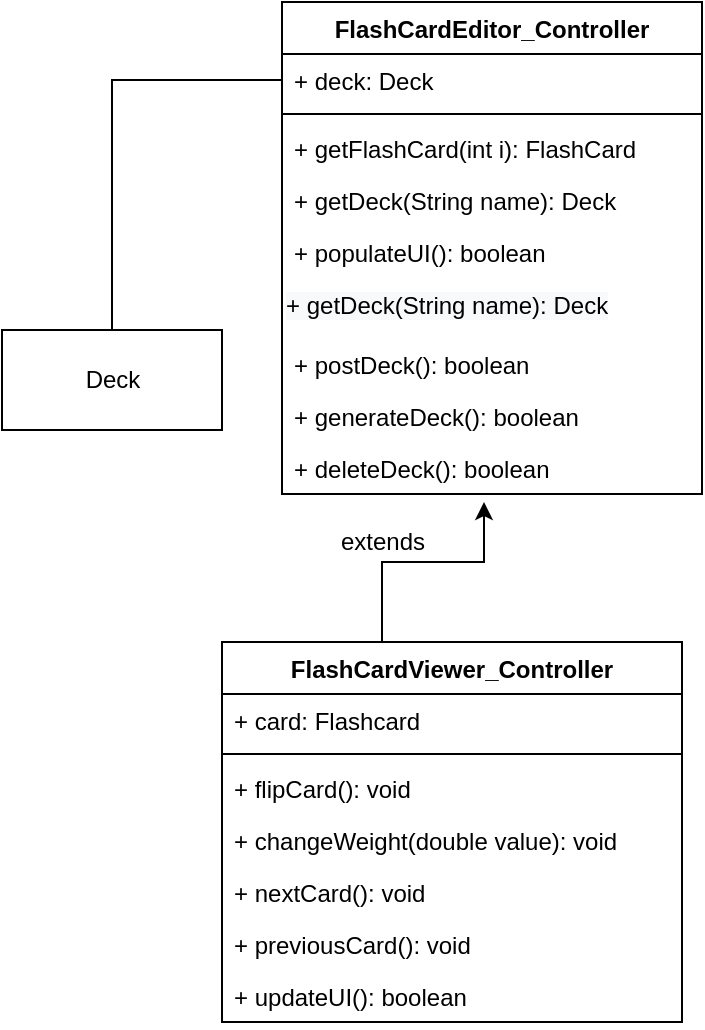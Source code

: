 <mxfile version="16.6.2" type="github">
  <diagram id="elvn8Hzt9P5WBGd0kDTy" name="Page-1">
    <mxGraphModel dx="489" dy="302" grid="1" gridSize="10" guides="1" tooltips="1" connect="1" arrows="1" fold="1" page="1" pageScale="1" pageWidth="850" pageHeight="1100" math="0" shadow="0">
      <root>
        <mxCell id="0" />
        <mxCell id="1" parent="0" />
        <mxCell id="rb5XdnezUc4lhC5h1k2g-1" value="FlashCardEditor_Controller" style="swimlane;fontStyle=1;align=center;verticalAlign=top;childLayout=stackLayout;horizontal=1;startSize=26;horizontalStack=0;resizeParent=1;resizeParentMax=0;resizeLast=0;collapsible=1;marginBottom=0;" parent="1" vertex="1">
          <mxGeometry x="150" y="30" width="210" height="246" as="geometry" />
        </mxCell>
        <mxCell id="rb5XdnezUc4lhC5h1k2g-2" value="+ deck: Deck" style="text;strokeColor=none;fillColor=none;align=left;verticalAlign=top;spacingLeft=4;spacingRight=4;overflow=hidden;rotatable=0;points=[[0,0.5],[1,0.5]];portConstraint=eastwest;" parent="rb5XdnezUc4lhC5h1k2g-1" vertex="1">
          <mxGeometry y="26" width="210" height="26" as="geometry" />
        </mxCell>
        <mxCell id="rb5XdnezUc4lhC5h1k2g-3" value="" style="line;strokeWidth=1;fillColor=none;align=left;verticalAlign=middle;spacingTop=-1;spacingLeft=3;spacingRight=3;rotatable=0;labelPosition=right;points=[];portConstraint=eastwest;" parent="rb5XdnezUc4lhC5h1k2g-1" vertex="1">
          <mxGeometry y="52" width="210" height="8" as="geometry" />
        </mxCell>
        <mxCell id="rb5XdnezUc4lhC5h1k2g-4" value="+ getFlashCard(int i): FlashCard" style="text;strokeColor=none;fillColor=none;align=left;verticalAlign=top;spacingLeft=4;spacingRight=4;overflow=hidden;rotatable=0;points=[[0,0.5],[1,0.5]];portConstraint=eastwest;" parent="rb5XdnezUc4lhC5h1k2g-1" vertex="1">
          <mxGeometry y="60" width="210" height="26" as="geometry" />
        </mxCell>
        <mxCell id="rb5XdnezUc4lhC5h1k2g-5" value="+ getDeck(String name): Deck" style="text;strokeColor=none;fillColor=none;align=left;verticalAlign=top;spacingLeft=4;spacingRight=4;overflow=hidden;rotatable=0;points=[[0,0.5],[1,0.5]];portConstraint=eastwest;" parent="rb5XdnezUc4lhC5h1k2g-1" vertex="1">
          <mxGeometry y="86" width="210" height="26" as="geometry" />
        </mxCell>
        <mxCell id="rb5XdnezUc4lhC5h1k2g-6" value="+ populateUI(): boolean" style="text;strokeColor=none;fillColor=none;align=left;verticalAlign=top;spacingLeft=4;spacingRight=4;overflow=hidden;rotatable=0;points=[[0,0.5],[1,0.5]];portConstraint=eastwest;" parent="rb5XdnezUc4lhC5h1k2g-1" vertex="1">
          <mxGeometry y="112" width="210" height="26" as="geometry" />
        </mxCell>
        <mxCell id="rb5XdnezUc4lhC5h1k2g-8" value="&lt;span style=&quot;color: rgb(0, 0, 0); font-family: helvetica; font-size: 12px; font-style: normal; font-weight: 400; letter-spacing: normal; text-align: left; text-indent: 0px; text-transform: none; word-spacing: 0px; background-color: rgb(248, 249, 250); display: inline; float: none;&quot;&gt;+ getDeck(String name): Deck&lt;/span&gt;" style="text;whiteSpace=wrap;html=1;" parent="rb5XdnezUc4lhC5h1k2g-1" vertex="1">
          <mxGeometry y="138" width="210" height="30" as="geometry" />
        </mxCell>
        <mxCell id="rb5XdnezUc4lhC5h1k2g-7" value="+ postDeck(): boolean" style="text;strokeColor=none;fillColor=none;align=left;verticalAlign=top;spacingLeft=4;spacingRight=4;overflow=hidden;rotatable=0;points=[[0,0.5],[1,0.5]];portConstraint=eastwest;" parent="rb5XdnezUc4lhC5h1k2g-1" vertex="1">
          <mxGeometry y="168" width="210" height="26" as="geometry" />
        </mxCell>
        <mxCell id="rb5XdnezUc4lhC5h1k2g-24" value="+ generateDeck(): boolean" style="text;strokeColor=none;fillColor=none;align=left;verticalAlign=top;spacingLeft=4;spacingRight=4;overflow=hidden;rotatable=0;points=[[0,0.5],[1,0.5]];portConstraint=eastwest;" parent="rb5XdnezUc4lhC5h1k2g-1" vertex="1">
          <mxGeometry y="194" width="210" height="26" as="geometry" />
        </mxCell>
        <mxCell id="OOM6zMZT481ineq7t3L8-1" value="+ deleteDeck(): boolean" style="text;strokeColor=none;fillColor=none;align=left;verticalAlign=top;spacingLeft=4;spacingRight=4;overflow=hidden;rotatable=0;points=[[0,0.5],[1,0.5]];portConstraint=eastwest;" vertex="1" parent="rb5XdnezUc4lhC5h1k2g-1">
          <mxGeometry y="220" width="210" height="26" as="geometry" />
        </mxCell>
        <mxCell id="rb5XdnezUc4lhC5h1k2g-10" style="edgeStyle=orthogonalEdgeStyle;rounded=0;orthogonalLoop=1;jettySize=auto;html=1;entryX=0;entryY=0.5;entryDx=0;entryDy=0;endArrow=none;endFill=0;" parent="1" source="rb5XdnezUc4lhC5h1k2g-9" target="rb5XdnezUc4lhC5h1k2g-2" edge="1">
          <mxGeometry relative="1" as="geometry" />
        </mxCell>
        <mxCell id="rb5XdnezUc4lhC5h1k2g-9" value="Deck" style="html=1;" parent="1" vertex="1">
          <mxGeometry x="10" y="194" width="110" height="50" as="geometry" />
        </mxCell>
        <mxCell id="rb5XdnezUc4lhC5h1k2g-20" style="edgeStyle=orthogonalEdgeStyle;rounded=0;orthogonalLoop=1;jettySize=auto;html=1;endArrow=classic;endFill=1;" parent="1" source="rb5XdnezUc4lhC5h1k2g-11" edge="1">
          <mxGeometry relative="1" as="geometry">
            <mxPoint x="251" y="280" as="targetPoint" />
            <Array as="points">
              <mxPoint x="200" y="310" />
              <mxPoint x="251" y="310" />
            </Array>
          </mxGeometry>
        </mxCell>
        <mxCell id="rb5XdnezUc4lhC5h1k2g-11" value="FlashCardViewer_Controller" style="swimlane;fontStyle=1;align=center;verticalAlign=top;childLayout=stackLayout;horizontal=1;startSize=26;horizontalStack=0;resizeParent=1;resizeParentMax=0;resizeLast=0;collapsible=1;marginBottom=0;" parent="1" vertex="1">
          <mxGeometry x="120" y="350" width="230" height="190" as="geometry" />
        </mxCell>
        <mxCell id="rb5XdnezUc4lhC5h1k2g-23" value="+ card: Flashcard" style="text;strokeColor=none;fillColor=none;align=left;verticalAlign=top;spacingLeft=4;spacingRight=4;overflow=hidden;rotatable=0;points=[[0,0.5],[1,0.5]];portConstraint=eastwest;" parent="rb5XdnezUc4lhC5h1k2g-11" vertex="1">
          <mxGeometry y="26" width="230" height="26" as="geometry" />
        </mxCell>
        <mxCell id="rb5XdnezUc4lhC5h1k2g-13" value="" style="line;strokeWidth=1;fillColor=none;align=left;verticalAlign=middle;spacingTop=-1;spacingLeft=3;spacingRight=3;rotatable=0;labelPosition=right;points=[];portConstraint=eastwest;" parent="rb5XdnezUc4lhC5h1k2g-11" vertex="1">
          <mxGeometry y="52" width="230" height="8" as="geometry" />
        </mxCell>
        <mxCell id="rb5XdnezUc4lhC5h1k2g-14" value="+ flipCard(): void" style="text;strokeColor=none;fillColor=none;align=left;verticalAlign=top;spacingLeft=4;spacingRight=4;overflow=hidden;rotatable=0;points=[[0,0.5],[1,0.5]];portConstraint=eastwest;" parent="rb5XdnezUc4lhC5h1k2g-11" vertex="1">
          <mxGeometry y="60" width="230" height="26" as="geometry" />
        </mxCell>
        <mxCell id="rb5XdnezUc4lhC5h1k2g-15" value="+ changeWeight(double value): void" style="text;strokeColor=none;fillColor=none;align=left;verticalAlign=top;spacingLeft=4;spacingRight=4;overflow=hidden;rotatable=0;points=[[0,0.5],[1,0.5]];portConstraint=eastwest;" parent="rb5XdnezUc4lhC5h1k2g-11" vertex="1">
          <mxGeometry y="86" width="230" height="26" as="geometry" />
        </mxCell>
        <mxCell id="rb5XdnezUc4lhC5h1k2g-16" value="+ nextCard(): void" style="text;strokeColor=none;fillColor=none;align=left;verticalAlign=top;spacingLeft=4;spacingRight=4;overflow=hidden;rotatable=0;points=[[0,0.5],[1,0.5]];portConstraint=eastwest;" parent="rb5XdnezUc4lhC5h1k2g-11" vertex="1">
          <mxGeometry y="112" width="230" height="26" as="geometry" />
        </mxCell>
        <mxCell id="rb5XdnezUc4lhC5h1k2g-17" value="+ previousCard(): void" style="text;strokeColor=none;fillColor=none;align=left;verticalAlign=top;spacingLeft=4;spacingRight=4;overflow=hidden;rotatable=0;points=[[0,0.5],[1,0.5]];portConstraint=eastwest;" parent="rb5XdnezUc4lhC5h1k2g-11" vertex="1">
          <mxGeometry y="138" width="230" height="26" as="geometry" />
        </mxCell>
        <mxCell id="rb5XdnezUc4lhC5h1k2g-18" value="+ updateUI(): boolean" style="text;strokeColor=none;fillColor=none;align=left;verticalAlign=top;spacingLeft=4;spacingRight=4;overflow=hidden;rotatable=0;points=[[0,0.5],[1,0.5]];portConstraint=eastwest;" parent="rb5XdnezUc4lhC5h1k2g-11" vertex="1">
          <mxGeometry y="164" width="230" height="26" as="geometry" />
        </mxCell>
        <mxCell id="rb5XdnezUc4lhC5h1k2g-21" value="extends" style="text;html=1;align=center;verticalAlign=middle;resizable=0;points=[];autosize=1;strokeColor=none;fillColor=none;" parent="1" vertex="1">
          <mxGeometry x="170" y="290" width="60" height="20" as="geometry" />
        </mxCell>
      </root>
    </mxGraphModel>
  </diagram>
</mxfile>
